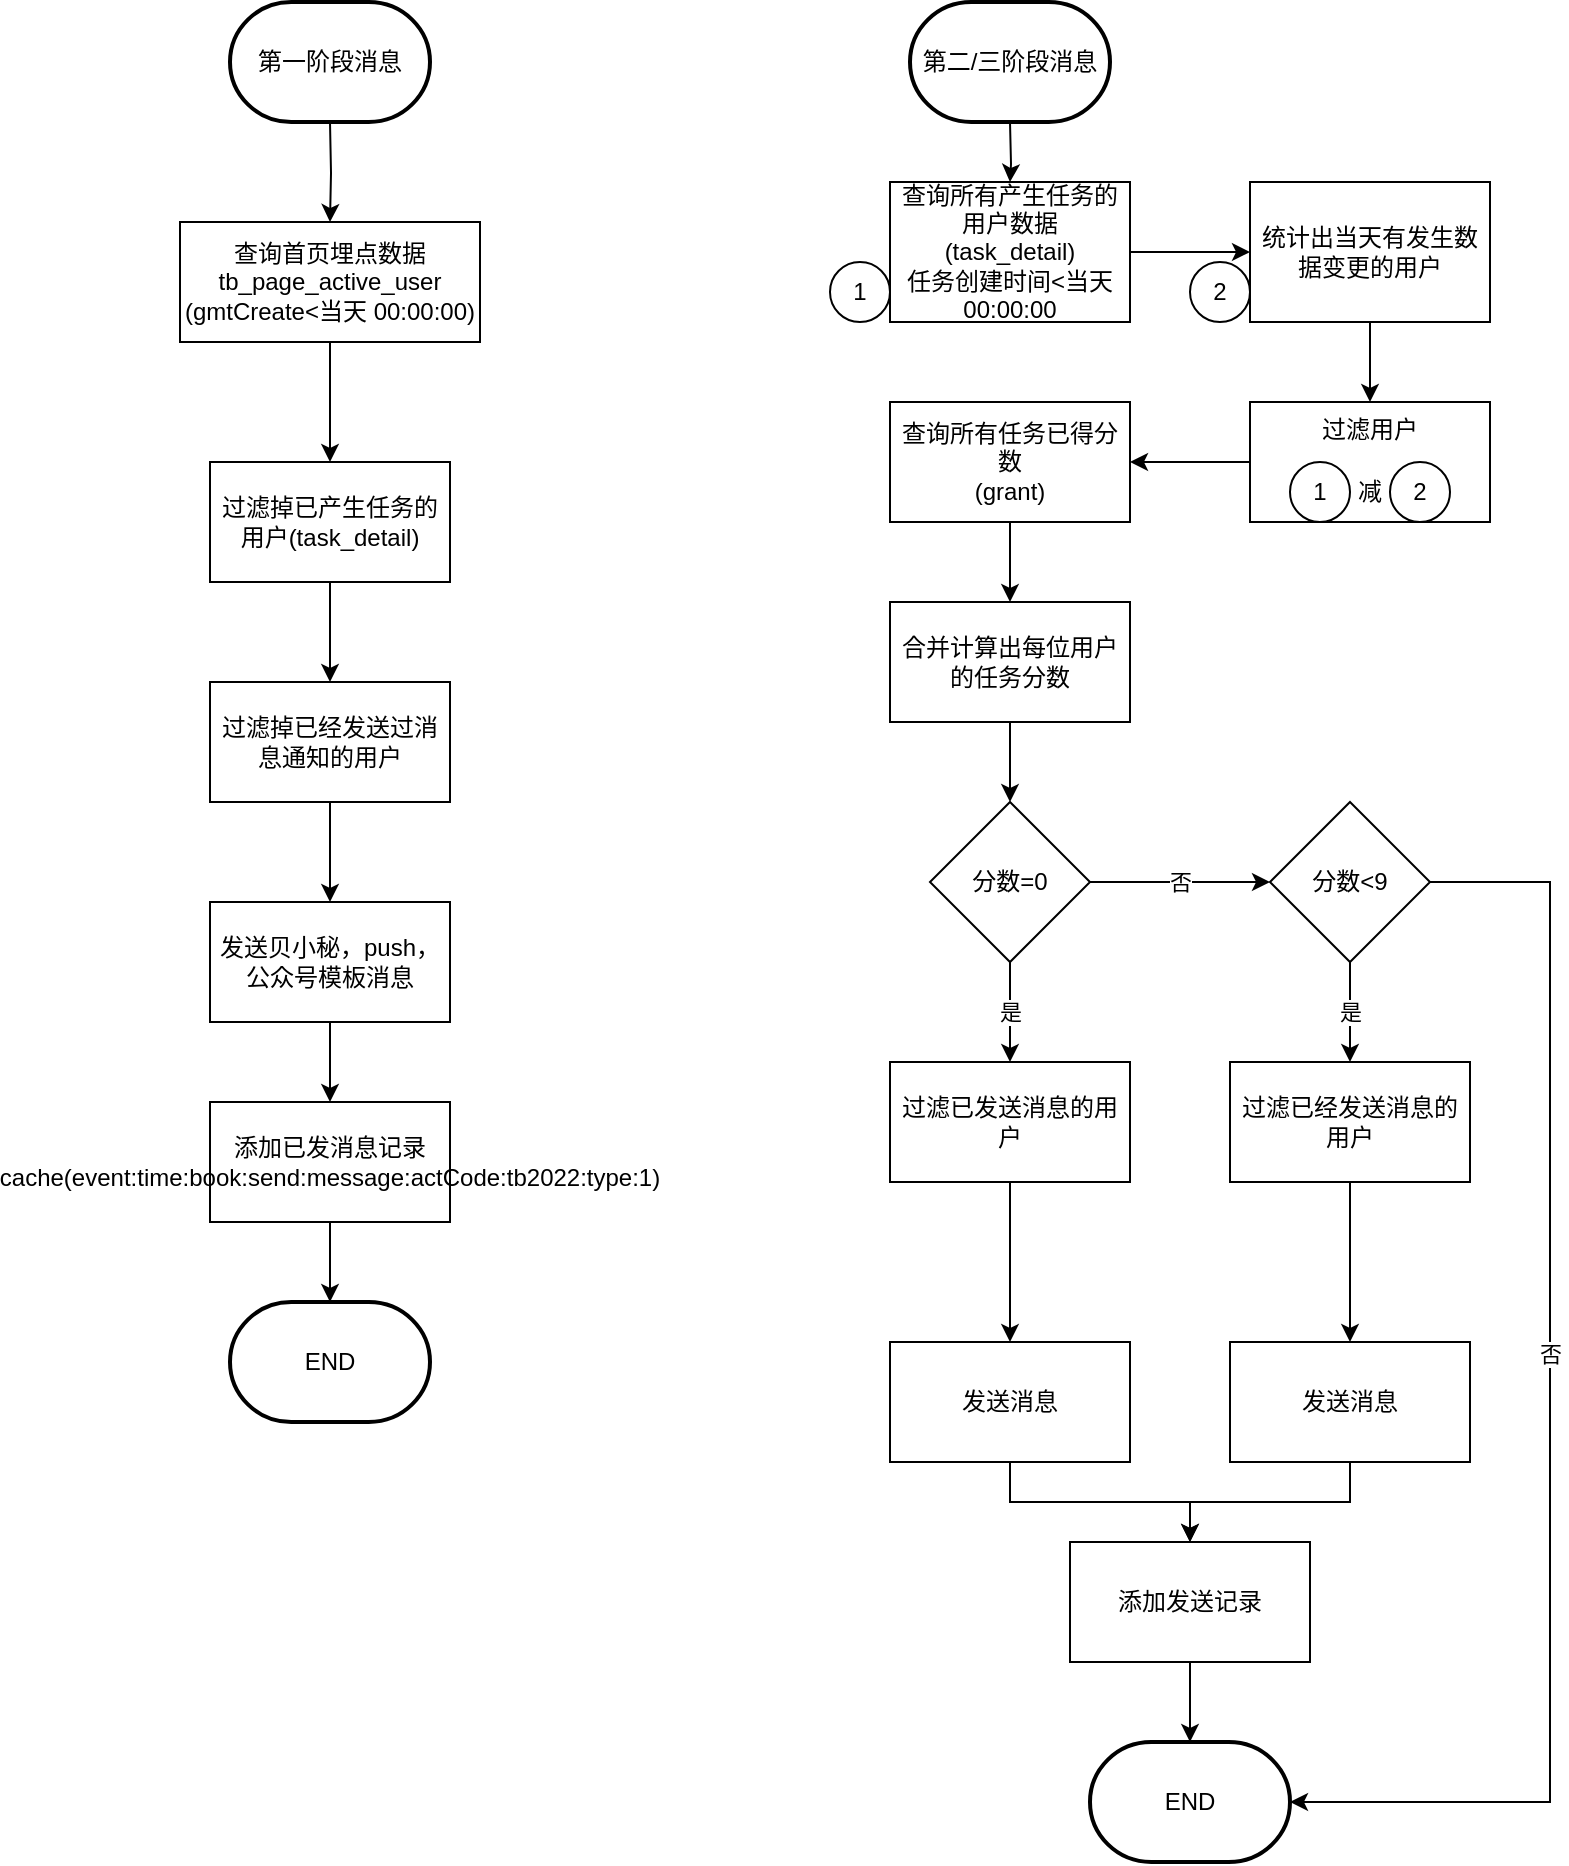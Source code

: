 <mxfile version="20.8.20" type="github">
  <diagram name="第 1 页" id="KysIJ6BMwOQy8PrzUjef">
    <mxGraphModel dx="1050" dy="541" grid="1" gridSize="10" guides="1" tooltips="1" connect="1" arrows="1" fold="1" page="1" pageScale="1" pageWidth="3300" pageHeight="4681" math="0" shadow="0">
      <root>
        <mxCell id="0" />
        <mxCell id="1" parent="0" />
        <mxCell id="9iYqqixDo-sKYFF2sB4v-3" value="" style="edgeStyle=orthogonalEdgeStyle;rounded=0;orthogonalLoop=1;jettySize=auto;html=1;" parent="1" target="9iYqqixDo-sKYFF2sB4v-2" edge="1">
          <mxGeometry relative="1" as="geometry">
            <mxPoint x="270" y="180" as="sourcePoint" />
          </mxGeometry>
        </mxCell>
        <mxCell id="9iYqqixDo-sKYFF2sB4v-5" value="" style="edgeStyle=orthogonalEdgeStyle;rounded=0;orthogonalLoop=1;jettySize=auto;html=1;" parent="1" source="9iYqqixDo-sKYFF2sB4v-2" target="9iYqqixDo-sKYFF2sB4v-4" edge="1">
          <mxGeometry relative="1" as="geometry" />
        </mxCell>
        <mxCell id="9iYqqixDo-sKYFF2sB4v-2" value="查询首页埋点数据&lt;br&gt;&lt;div&gt;tb_page_active_user&lt;/div&gt;&lt;div&gt;(gmtCreate&amp;lt;当天 00:00:00)&lt;/div&gt;" style="whiteSpace=wrap;html=1;rounded=0;" parent="1" vertex="1">
          <mxGeometry x="195" y="230" width="150" height="60" as="geometry" />
        </mxCell>
        <mxCell id="9iYqqixDo-sKYFF2sB4v-7" value="" style="edgeStyle=orthogonalEdgeStyle;rounded=0;orthogonalLoop=1;jettySize=auto;html=1;" parent="1" source="9iYqqixDo-sKYFF2sB4v-4" target="9iYqqixDo-sKYFF2sB4v-6" edge="1">
          <mxGeometry relative="1" as="geometry" />
        </mxCell>
        <mxCell id="9iYqqixDo-sKYFF2sB4v-4" value="过滤掉已产生任务的用户(task_detail&lt;span style=&quot;background-color: initial;&quot;&gt;)&lt;/span&gt;" style="whiteSpace=wrap;html=1;rounded=0;" parent="1" vertex="1">
          <mxGeometry x="210" y="350" width="120" height="60" as="geometry" />
        </mxCell>
        <mxCell id="9iYqqixDo-sKYFF2sB4v-9" value="" style="edgeStyle=orthogonalEdgeStyle;rounded=0;orthogonalLoop=1;jettySize=auto;html=1;" parent="1" source="9iYqqixDo-sKYFF2sB4v-6" target="9iYqqixDo-sKYFF2sB4v-8" edge="1">
          <mxGeometry relative="1" as="geometry" />
        </mxCell>
        <mxCell id="9iYqqixDo-sKYFF2sB4v-6" value="过滤掉已经发送过消息通知的用户" style="whiteSpace=wrap;html=1;rounded=0;" parent="1" vertex="1">
          <mxGeometry x="210" y="460" width="120" height="60" as="geometry" />
        </mxCell>
        <mxCell id="9iYqqixDo-sKYFF2sB4v-11" value="" style="edgeStyle=orthogonalEdgeStyle;rounded=0;orthogonalLoop=1;jettySize=auto;html=1;" parent="1" source="9iYqqixDo-sKYFF2sB4v-8" target="9iYqqixDo-sKYFF2sB4v-10" edge="1">
          <mxGeometry relative="1" as="geometry" />
        </mxCell>
        <mxCell id="9iYqqixDo-sKYFF2sB4v-8" value="发送贝小秘，push，公众号模板消息" style="whiteSpace=wrap;html=1;rounded=0;" parent="1" vertex="1">
          <mxGeometry x="210" y="570" width="120" height="60" as="geometry" />
        </mxCell>
        <mxCell id="9iYqqixDo-sKYFF2sB4v-40" value="" style="edgeStyle=orthogonalEdgeStyle;rounded=0;orthogonalLoop=1;jettySize=auto;html=1;" parent="1" source="9iYqqixDo-sKYFF2sB4v-10" target="9iYqqixDo-sKYFF2sB4v-39" edge="1">
          <mxGeometry relative="1" as="geometry" />
        </mxCell>
        <mxCell id="9iYqqixDo-sKYFF2sB4v-10" value="添加已发消息记录&lt;br&gt;cache(event:time:book:send:message:actCode:tb2022:type:1&lt;span style=&quot;background-color: initial;&quot;&gt;)&lt;/span&gt;" style="whiteSpace=wrap;html=1;rounded=0;" parent="1" vertex="1">
          <mxGeometry x="210" y="670" width="120" height="60" as="geometry" />
        </mxCell>
        <mxCell id="9iYqqixDo-sKYFF2sB4v-14" value="" style="edgeStyle=orthogonalEdgeStyle;rounded=0;orthogonalLoop=1;jettySize=auto;html=1;" parent="1" target="9iYqqixDo-sKYFF2sB4v-13" edge="1">
          <mxGeometry relative="1" as="geometry">
            <mxPoint x="610" y="180" as="sourcePoint" />
          </mxGeometry>
        </mxCell>
        <mxCell id="2E07oz08p9Ll80AfmE3G-2" value="" style="edgeStyle=orthogonalEdgeStyle;rounded=0;orthogonalLoop=1;jettySize=auto;html=1;" edge="1" parent="1" source="9iYqqixDo-sKYFF2sB4v-13" target="2E07oz08p9Ll80AfmE3G-1">
          <mxGeometry relative="1" as="geometry" />
        </mxCell>
        <mxCell id="9iYqqixDo-sKYFF2sB4v-13" value="查询所有产生任务的用户数据&lt;br&gt;(task_detail)&lt;br&gt;任务创建时间&amp;lt;当天 00:00:00&lt;br&gt;" style="whiteSpace=wrap;html=1;rounded=0;" parent="1" vertex="1">
          <mxGeometry x="550" y="210" width="120" height="70" as="geometry" />
        </mxCell>
        <mxCell id="9iYqqixDo-sKYFF2sB4v-18" value="" style="edgeStyle=orthogonalEdgeStyle;rounded=0;orthogonalLoop=1;jettySize=auto;html=1;" parent="1" source="9iYqqixDo-sKYFF2sB4v-15" target="9iYqqixDo-sKYFF2sB4v-17" edge="1">
          <mxGeometry relative="1" as="geometry" />
        </mxCell>
        <mxCell id="9iYqqixDo-sKYFF2sB4v-15" value="查询所有任务已得分数&lt;br&gt;(grant)" style="whiteSpace=wrap;html=1;rounded=0;" parent="1" vertex="1">
          <mxGeometry x="550" y="320" width="120" height="60" as="geometry" />
        </mxCell>
        <mxCell id="9iYqqixDo-sKYFF2sB4v-20" value="" style="edgeStyle=orthogonalEdgeStyle;rounded=0;orthogonalLoop=1;jettySize=auto;html=1;" parent="1" source="9iYqqixDo-sKYFF2sB4v-17" target="9iYqqixDo-sKYFF2sB4v-19" edge="1">
          <mxGeometry relative="1" as="geometry" />
        </mxCell>
        <mxCell id="9iYqqixDo-sKYFF2sB4v-17" value="合并计算出每位用户的任务分数" style="whiteSpace=wrap;html=1;rounded=0;" parent="1" vertex="1">
          <mxGeometry x="550" y="420" width="120" height="60" as="geometry" />
        </mxCell>
        <mxCell id="9iYqqixDo-sKYFF2sB4v-22" value="是" style="edgeStyle=orthogonalEdgeStyle;rounded=0;orthogonalLoop=1;jettySize=auto;html=1;" parent="1" source="9iYqqixDo-sKYFF2sB4v-19" target="9iYqqixDo-sKYFF2sB4v-21" edge="1">
          <mxGeometry relative="1" as="geometry">
            <Array as="points">
              <mxPoint x="610" y="620" />
              <mxPoint x="610" y="620" />
            </Array>
          </mxGeometry>
        </mxCell>
        <mxCell id="9iYqqixDo-sKYFF2sB4v-27" value="否" style="edgeStyle=orthogonalEdgeStyle;rounded=0;orthogonalLoop=1;jettySize=auto;html=1;" parent="1" source="9iYqqixDo-sKYFF2sB4v-19" target="9iYqqixDo-sKYFF2sB4v-26" edge="1">
          <mxGeometry relative="1" as="geometry" />
        </mxCell>
        <mxCell id="9iYqqixDo-sKYFF2sB4v-19" value="分数=0" style="rhombus;whiteSpace=wrap;html=1;rounded=0;" parent="1" vertex="1">
          <mxGeometry x="570" y="520" width="80" height="80" as="geometry" />
        </mxCell>
        <mxCell id="9iYqqixDo-sKYFF2sB4v-34" value="" style="edgeStyle=orthogonalEdgeStyle;rounded=0;orthogonalLoop=1;jettySize=auto;html=1;" parent="1" source="9iYqqixDo-sKYFF2sB4v-21" target="9iYqqixDo-sKYFF2sB4v-33" edge="1">
          <mxGeometry relative="1" as="geometry" />
        </mxCell>
        <mxCell id="9iYqqixDo-sKYFF2sB4v-21" value="过滤已发送消息的用户" style="whiteSpace=wrap;html=1;rounded=0;" parent="1" vertex="1">
          <mxGeometry x="550" y="650" width="120" height="60" as="geometry" />
        </mxCell>
        <mxCell id="9iYqqixDo-sKYFF2sB4v-29" value="是" style="edgeStyle=orthogonalEdgeStyle;rounded=0;orthogonalLoop=1;jettySize=auto;html=1;" parent="1" source="9iYqqixDo-sKYFF2sB4v-26" target="9iYqqixDo-sKYFF2sB4v-28" edge="1">
          <mxGeometry relative="1" as="geometry" />
        </mxCell>
        <mxCell id="9iYqqixDo-sKYFF2sB4v-31" value="否" style="edgeStyle=orthogonalEdgeStyle;rounded=0;orthogonalLoop=1;jettySize=auto;html=1;entryX=1;entryY=0.5;entryDx=0;entryDy=0;entryPerimeter=0;" parent="1" source="9iYqqixDo-sKYFF2sB4v-26" target="9iYqqixDo-sKYFF2sB4v-41" edge="1">
          <mxGeometry x="-0.091" relative="1" as="geometry">
            <mxPoint x="950" y="650" as="targetPoint" />
            <Array as="points">
              <mxPoint x="880" y="560" />
              <mxPoint x="880" y="1020" />
            </Array>
            <mxPoint as="offset" />
          </mxGeometry>
        </mxCell>
        <mxCell id="9iYqqixDo-sKYFF2sB4v-26" value="分数&amp;lt;9" style="rhombus;whiteSpace=wrap;html=1;rounded=0;" parent="1" vertex="1">
          <mxGeometry x="740" y="520" width="80" height="80" as="geometry" />
        </mxCell>
        <mxCell id="9iYqqixDo-sKYFF2sB4v-36" value="" style="edgeStyle=orthogonalEdgeStyle;rounded=0;orthogonalLoop=1;jettySize=auto;html=1;" parent="1" source="9iYqqixDo-sKYFF2sB4v-28" target="9iYqqixDo-sKYFF2sB4v-35" edge="1">
          <mxGeometry relative="1" as="geometry" />
        </mxCell>
        <mxCell id="9iYqqixDo-sKYFF2sB4v-28" value="过滤已经发送消息的用户" style="whiteSpace=wrap;html=1;rounded=0;" parent="1" vertex="1">
          <mxGeometry x="720" y="650" width="120" height="60" as="geometry" />
        </mxCell>
        <mxCell id="9iYqqixDo-sKYFF2sB4v-43" value="" style="edgeStyle=orthogonalEdgeStyle;rounded=0;orthogonalLoop=1;jettySize=auto;html=1;" parent="1" source="9iYqqixDo-sKYFF2sB4v-33" target="9iYqqixDo-sKYFF2sB4v-42" edge="1">
          <mxGeometry relative="1" as="geometry" />
        </mxCell>
        <mxCell id="9iYqqixDo-sKYFF2sB4v-33" value="发送消息" style="whiteSpace=wrap;html=1;rounded=0;" parent="1" vertex="1">
          <mxGeometry x="550" y="790" width="120" height="60" as="geometry" />
        </mxCell>
        <mxCell id="9iYqqixDo-sKYFF2sB4v-44" value="" style="edgeStyle=orthogonalEdgeStyle;rounded=0;orthogonalLoop=1;jettySize=auto;html=1;" parent="1" source="9iYqqixDo-sKYFF2sB4v-35" target="9iYqqixDo-sKYFF2sB4v-42" edge="1">
          <mxGeometry relative="1" as="geometry" />
        </mxCell>
        <mxCell id="9iYqqixDo-sKYFF2sB4v-35" value="发送消息" style="whiteSpace=wrap;html=1;rounded=0;" parent="1" vertex="1">
          <mxGeometry x="720" y="790" width="120" height="60" as="geometry" />
        </mxCell>
        <mxCell id="9iYqqixDo-sKYFF2sB4v-37" value="第一阶段消息" style="strokeWidth=2;html=1;shape=mxgraph.flowchart.terminator;whiteSpace=wrap;" parent="1" vertex="1">
          <mxGeometry x="220" y="120" width="100" height="60" as="geometry" />
        </mxCell>
        <mxCell id="9iYqqixDo-sKYFF2sB4v-38" value="第二/三阶段消息" style="strokeWidth=2;html=1;shape=mxgraph.flowchart.terminator;whiteSpace=wrap;" parent="1" vertex="1">
          <mxGeometry x="560" y="120" width="100" height="60" as="geometry" />
        </mxCell>
        <mxCell id="9iYqqixDo-sKYFF2sB4v-39" value="END" style="strokeWidth=2;html=1;shape=mxgraph.flowchart.terminator;whiteSpace=wrap;" parent="1" vertex="1">
          <mxGeometry x="220" y="770" width="100" height="60" as="geometry" />
        </mxCell>
        <mxCell id="9iYqqixDo-sKYFF2sB4v-41" value="END" style="strokeWidth=2;html=1;shape=mxgraph.flowchart.terminator;whiteSpace=wrap;" parent="1" vertex="1">
          <mxGeometry x="650" y="990" width="100" height="60" as="geometry" />
        </mxCell>
        <mxCell id="9iYqqixDo-sKYFF2sB4v-45" value="" style="edgeStyle=orthogonalEdgeStyle;rounded=0;orthogonalLoop=1;jettySize=auto;html=1;" parent="1" source="9iYqqixDo-sKYFF2sB4v-42" target="9iYqqixDo-sKYFF2sB4v-41" edge="1">
          <mxGeometry relative="1" as="geometry" />
        </mxCell>
        <mxCell id="9iYqqixDo-sKYFF2sB4v-42" value="添加发送记录" style="whiteSpace=wrap;html=1;rounded=0;" parent="1" vertex="1">
          <mxGeometry x="640" y="890" width="120" height="60" as="geometry" />
        </mxCell>
        <mxCell id="2E07oz08p9Ll80AfmE3G-4" value="" style="edgeStyle=orthogonalEdgeStyle;rounded=0;orthogonalLoop=1;jettySize=auto;html=1;" edge="1" parent="1" source="2E07oz08p9Ll80AfmE3G-1" target="2E07oz08p9Ll80AfmE3G-3">
          <mxGeometry relative="1" as="geometry" />
        </mxCell>
        <mxCell id="2E07oz08p9Ll80AfmE3G-1" value="统计出当天有发生数据变更的用户" style="whiteSpace=wrap;html=1;rounded=0;" vertex="1" parent="1">
          <mxGeometry x="730" y="210" width="120" height="70" as="geometry" />
        </mxCell>
        <mxCell id="2E07oz08p9Ll80AfmE3G-15" value="" style="edgeStyle=orthogonalEdgeStyle;rounded=0;orthogonalLoop=1;jettySize=auto;html=1;" edge="1" parent="1" source="2E07oz08p9Ll80AfmE3G-3" target="9iYqqixDo-sKYFF2sB4v-15">
          <mxGeometry relative="1" as="geometry" />
        </mxCell>
        <mxCell id="2E07oz08p9Ll80AfmE3G-3" value="过滤用户" style="whiteSpace=wrap;html=1;rounded=0;align=center;horizontal=1;verticalAlign=top;" vertex="1" parent="1">
          <mxGeometry x="730" y="320" width="120" height="60" as="geometry" />
        </mxCell>
        <mxCell id="2E07oz08p9Ll80AfmE3G-6" value="1" style="ellipse;whiteSpace=wrap;html=1;aspect=fixed;" vertex="1" parent="1">
          <mxGeometry x="520" y="250" width="30" height="30" as="geometry" />
        </mxCell>
        <mxCell id="2E07oz08p9Ll80AfmE3G-8" value="2" style="ellipse;whiteSpace=wrap;html=1;aspect=fixed;" vertex="1" parent="1">
          <mxGeometry x="700" y="250" width="30" height="30" as="geometry" />
        </mxCell>
        <mxCell id="2E07oz08p9Ll80AfmE3G-9" value="1" style="ellipse;whiteSpace=wrap;html=1;aspect=fixed;" vertex="1" parent="1">
          <mxGeometry x="750" y="350" width="30" height="30" as="geometry" />
        </mxCell>
        <mxCell id="2E07oz08p9Ll80AfmE3G-10" value="2" style="ellipse;whiteSpace=wrap;html=1;aspect=fixed;" vertex="1" parent="1">
          <mxGeometry x="800" y="350" width="30" height="30" as="geometry" />
        </mxCell>
        <mxCell id="2E07oz08p9Ll80AfmE3G-11" value="减" style="text;html=1;strokeColor=none;fillColor=none;align=center;verticalAlign=middle;whiteSpace=wrap;rounded=0;" vertex="1" parent="1">
          <mxGeometry x="760" y="350" width="60" height="30" as="geometry" />
        </mxCell>
      </root>
    </mxGraphModel>
  </diagram>
</mxfile>
